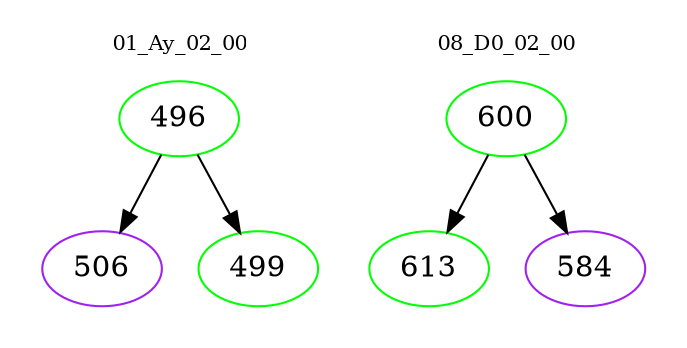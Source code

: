 digraph{
subgraph cluster_0 {
color = white
label = "01_Ay_02_00";
fontsize=10;
T0_496 [label="496", color="green"]
T0_496 -> T0_506 [color="black"]
T0_506 [label="506", color="purple"]
T0_496 -> T0_499 [color="black"]
T0_499 [label="499", color="green"]
}
subgraph cluster_1 {
color = white
label = "08_D0_02_00";
fontsize=10;
T1_600 [label="600", color="green"]
T1_600 -> T1_613 [color="black"]
T1_613 [label="613", color="green"]
T1_600 -> T1_584 [color="black"]
T1_584 [label="584", color="purple"]
}
}
